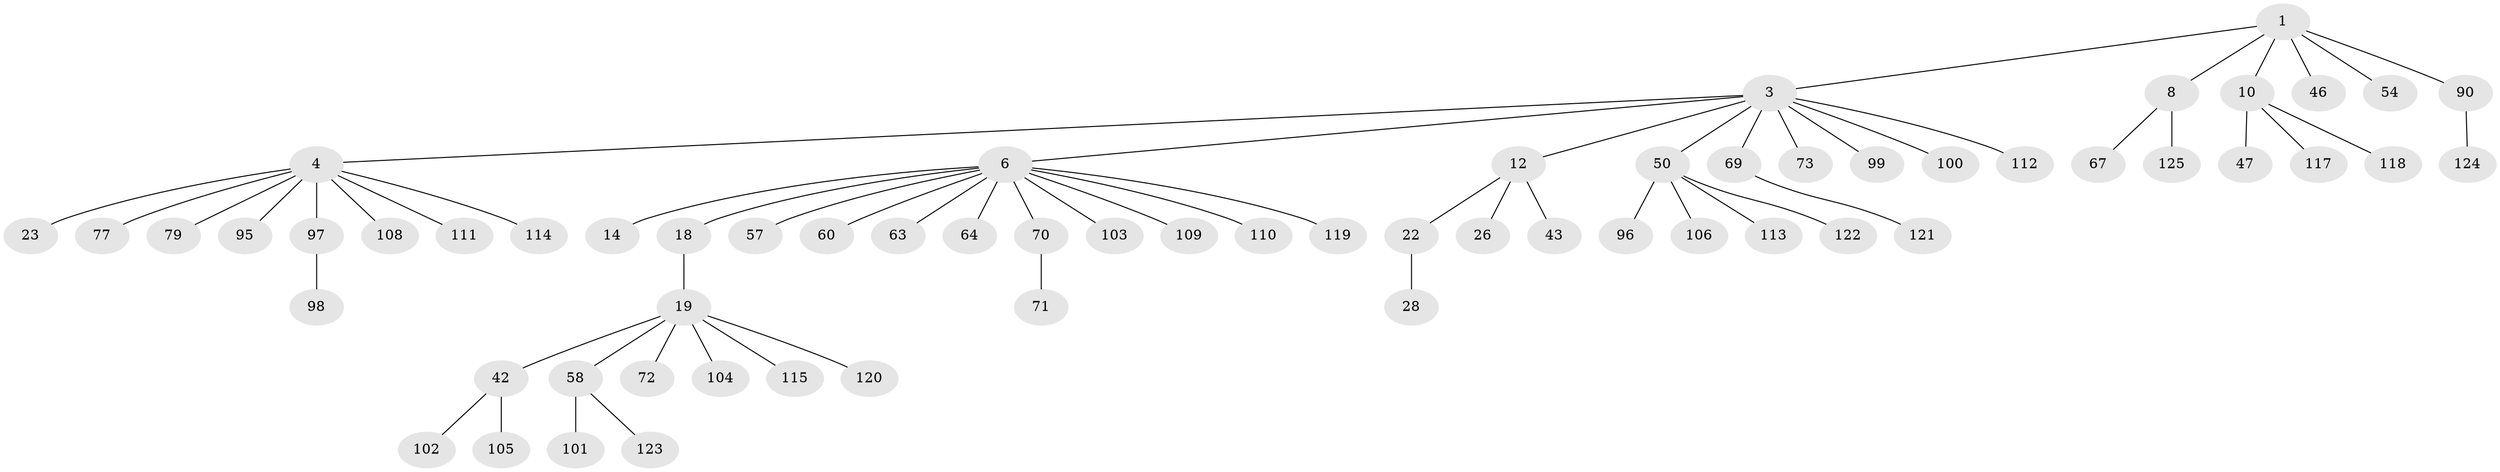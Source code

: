 // original degree distribution, {9: 0.007936507936507936, 1: 0.5238095238095238, 7: 0.007936507936507936, 5: 0.03968253968253968, 4: 0.07936507936507936, 6: 0.007936507936507936, 2: 0.23015873015873015, 3: 0.10317460317460317}
// Generated by graph-tools (version 1.1) at 2025/15/03/09/25 04:15:23]
// undirected, 63 vertices, 62 edges
graph export_dot {
graph [start="1"]
  node [color=gray90,style=filled];
  1 [super="+2+65+107"];
  3 [super="+17+5"];
  4 [super="+11+30"];
  6 [super="+7+31+33+38"];
  8 [super="+85+81+48+37"];
  10 [super="+20+27+13"];
  12 [super="+21+15"];
  14;
  18;
  19 [super="+51+24"];
  22;
  23 [super="+44+52"];
  26 [super="+32"];
  28 [super="+75"];
  42 [super="+49"];
  43;
  46;
  47;
  50 [super="+53+86+62"];
  54;
  57;
  58 [super="+116+88+83"];
  60;
  63;
  64;
  67;
  69;
  70;
  71;
  72;
  73;
  77;
  79;
  90;
  95;
  96;
  97;
  98;
  99;
  100;
  101;
  102;
  103;
  104;
  105;
  106;
  108;
  109;
  110;
  111;
  112;
  113;
  114;
  115;
  117;
  118;
  119;
  120;
  121;
  122;
  123;
  124;
  125;
  1 -- 3;
  1 -- 8;
  1 -- 10;
  1 -- 46;
  1 -- 54;
  1 -- 90;
  3 -- 4;
  3 -- 6;
  3 -- 12;
  3 -- 112;
  3 -- 50;
  3 -- 69;
  3 -- 99;
  3 -- 73;
  3 -- 100;
  4 -- 23;
  4 -- 97;
  4 -- 114;
  4 -- 108;
  4 -- 77;
  4 -- 79;
  4 -- 111;
  4 -- 95;
  6 -- 57;
  6 -- 18;
  6 -- 119;
  6 -- 110;
  6 -- 60;
  6 -- 14;
  6 -- 64;
  6 -- 109;
  6 -- 103;
  6 -- 70;
  6 -- 63;
  8 -- 125;
  8 -- 67;
  10 -- 117;
  10 -- 47;
  10 -- 118;
  12 -- 22;
  12 -- 26;
  12 -- 43;
  18 -- 19;
  19 -- 58;
  19 -- 72;
  19 -- 104;
  19 -- 120;
  19 -- 115;
  19 -- 42;
  22 -- 28;
  42 -- 105;
  42 -- 102;
  50 -- 106;
  50 -- 96;
  50 -- 113;
  50 -- 122;
  58 -- 123;
  58 -- 101;
  69 -- 121;
  70 -- 71;
  90 -- 124;
  97 -- 98;
}
